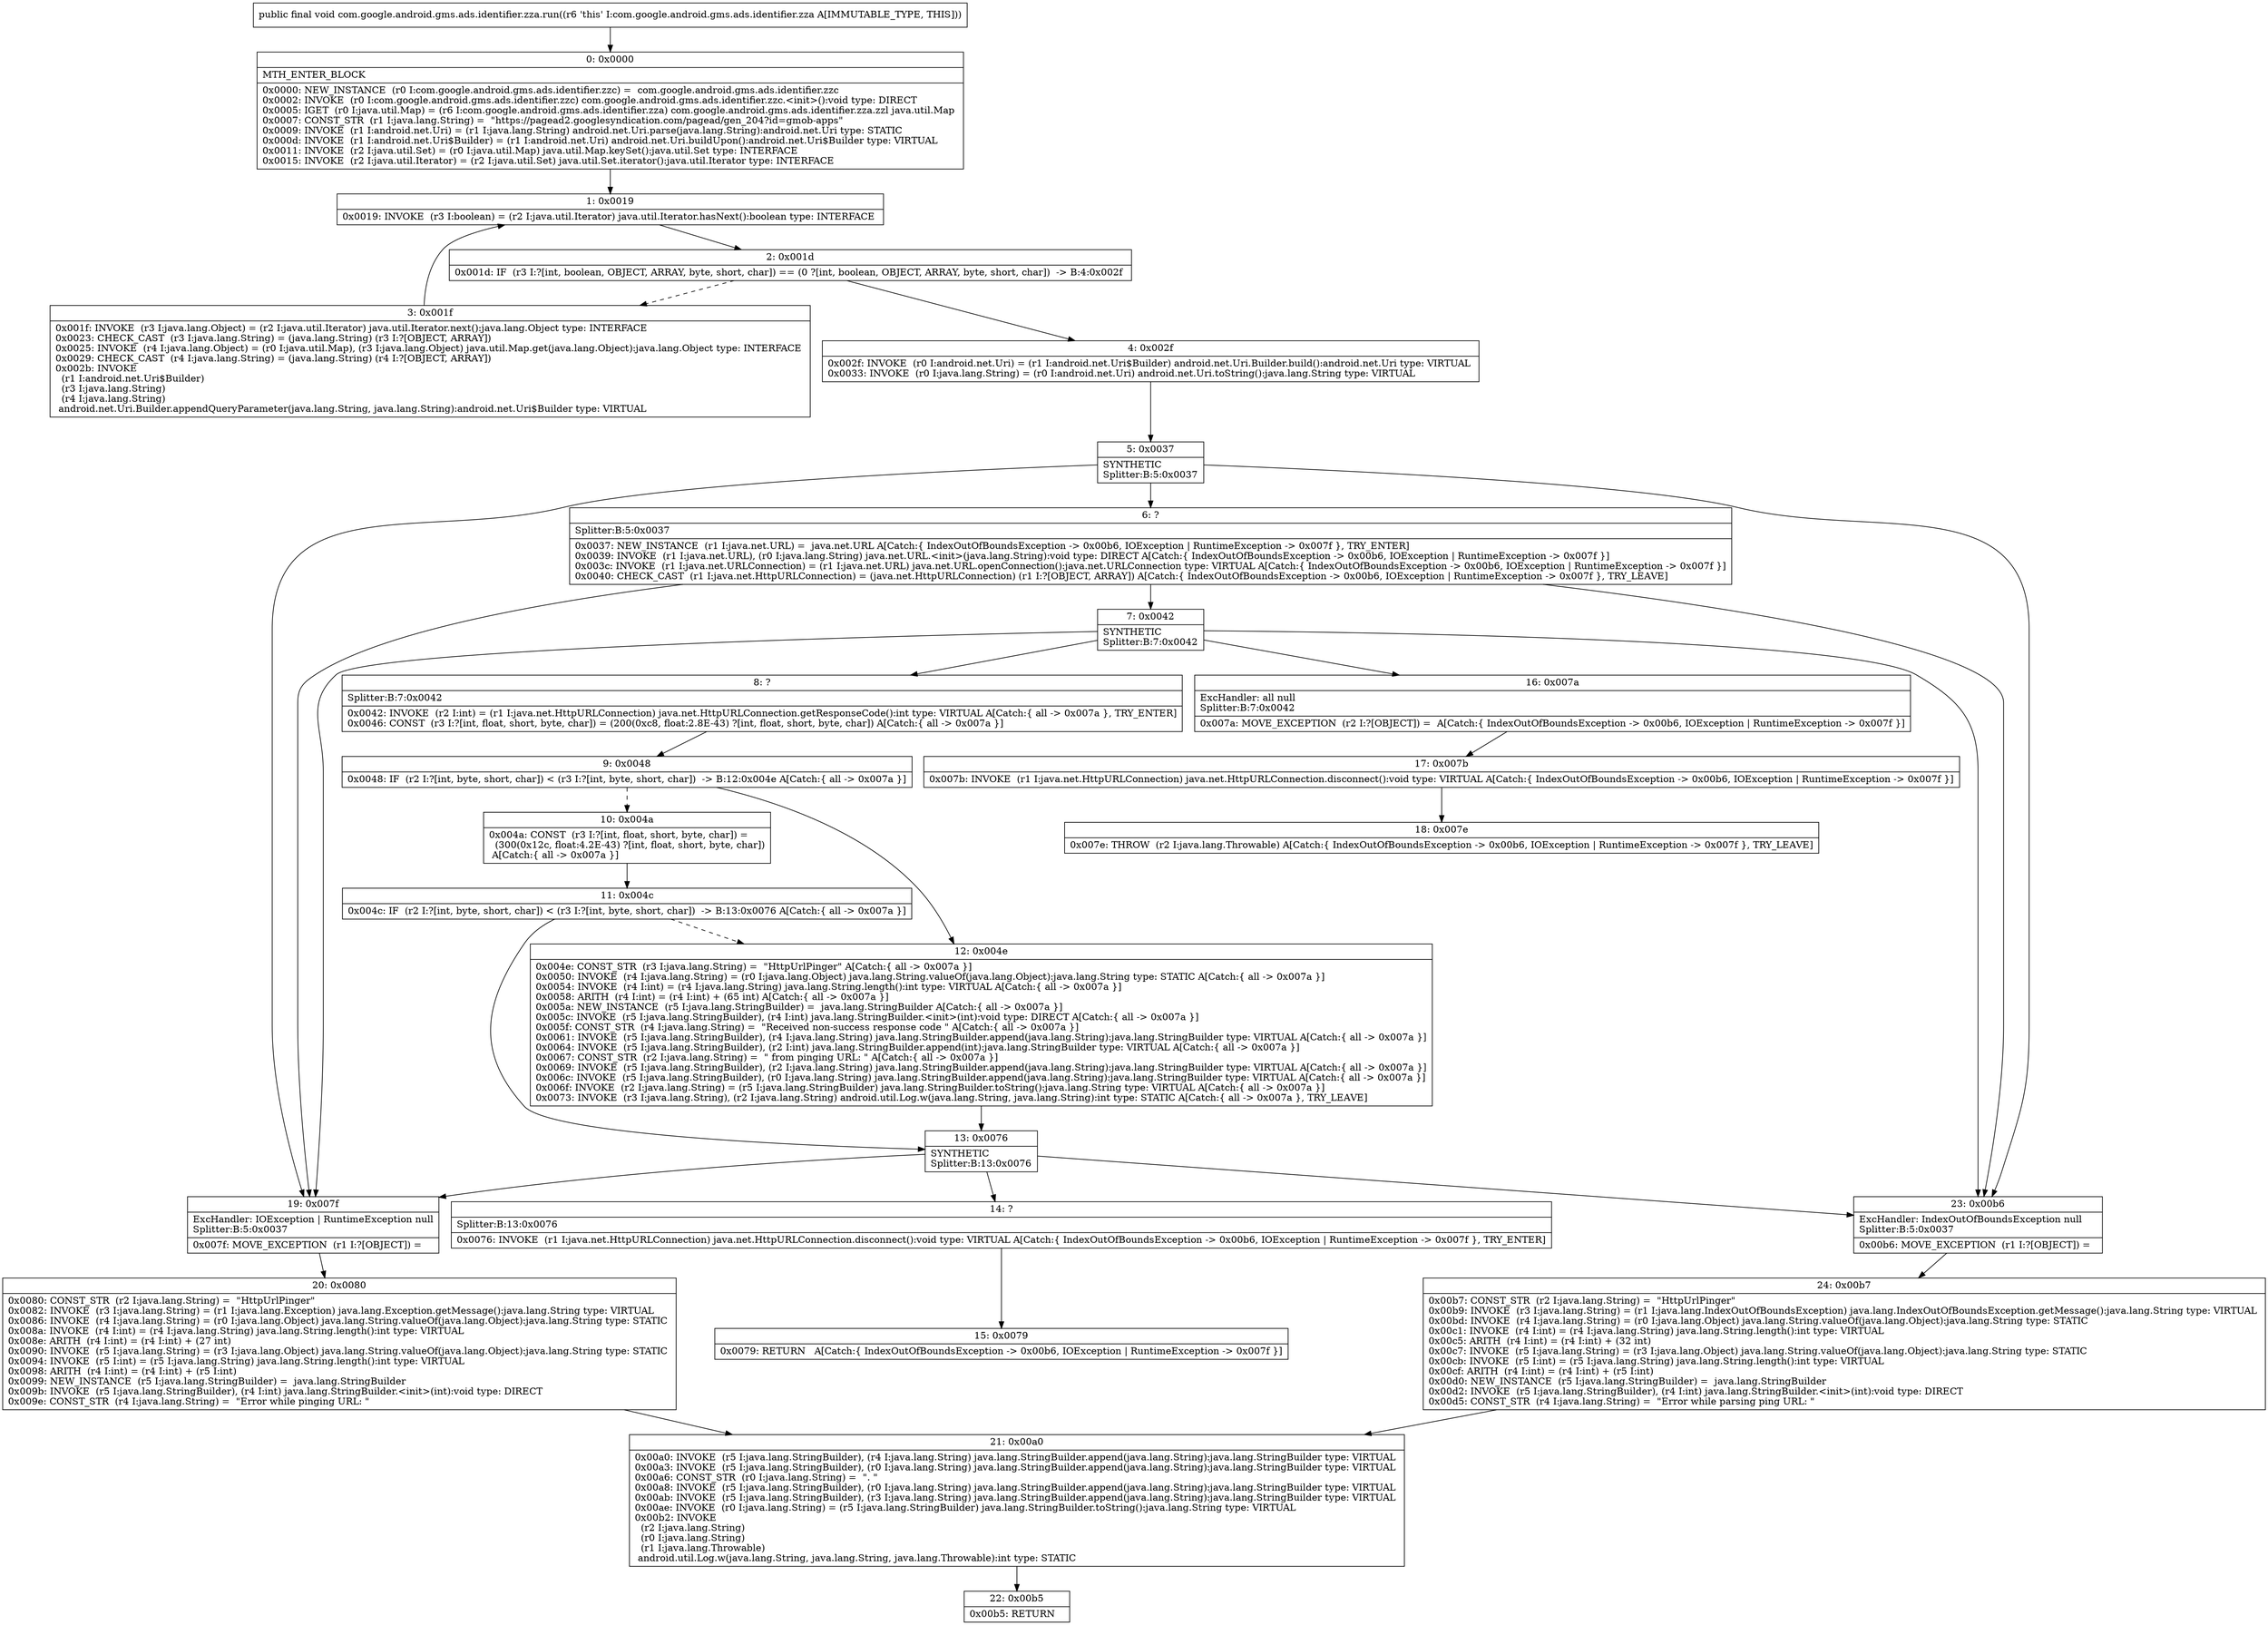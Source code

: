 digraph "CFG forcom.google.android.gms.ads.identifier.zza.run()V" {
Node_0 [shape=record,label="{0\:\ 0x0000|MTH_ENTER_BLOCK\l|0x0000: NEW_INSTANCE  (r0 I:com.google.android.gms.ads.identifier.zzc) =  com.google.android.gms.ads.identifier.zzc \l0x0002: INVOKE  (r0 I:com.google.android.gms.ads.identifier.zzc) com.google.android.gms.ads.identifier.zzc.\<init\>():void type: DIRECT \l0x0005: IGET  (r0 I:java.util.Map) = (r6 I:com.google.android.gms.ads.identifier.zza) com.google.android.gms.ads.identifier.zza.zzl java.util.Map \l0x0007: CONST_STR  (r1 I:java.lang.String) =  \"https:\/\/pagead2.googlesyndication.com\/pagead\/gen_204?id=gmob\-apps\" \l0x0009: INVOKE  (r1 I:android.net.Uri) = (r1 I:java.lang.String) android.net.Uri.parse(java.lang.String):android.net.Uri type: STATIC \l0x000d: INVOKE  (r1 I:android.net.Uri$Builder) = (r1 I:android.net.Uri) android.net.Uri.buildUpon():android.net.Uri$Builder type: VIRTUAL \l0x0011: INVOKE  (r2 I:java.util.Set) = (r0 I:java.util.Map) java.util.Map.keySet():java.util.Set type: INTERFACE \l0x0015: INVOKE  (r2 I:java.util.Iterator) = (r2 I:java.util.Set) java.util.Set.iterator():java.util.Iterator type: INTERFACE \l}"];
Node_1 [shape=record,label="{1\:\ 0x0019|0x0019: INVOKE  (r3 I:boolean) = (r2 I:java.util.Iterator) java.util.Iterator.hasNext():boolean type: INTERFACE \l}"];
Node_2 [shape=record,label="{2\:\ 0x001d|0x001d: IF  (r3 I:?[int, boolean, OBJECT, ARRAY, byte, short, char]) == (0 ?[int, boolean, OBJECT, ARRAY, byte, short, char])  \-\> B:4:0x002f \l}"];
Node_3 [shape=record,label="{3\:\ 0x001f|0x001f: INVOKE  (r3 I:java.lang.Object) = (r2 I:java.util.Iterator) java.util.Iterator.next():java.lang.Object type: INTERFACE \l0x0023: CHECK_CAST  (r3 I:java.lang.String) = (java.lang.String) (r3 I:?[OBJECT, ARRAY]) \l0x0025: INVOKE  (r4 I:java.lang.Object) = (r0 I:java.util.Map), (r3 I:java.lang.Object) java.util.Map.get(java.lang.Object):java.lang.Object type: INTERFACE \l0x0029: CHECK_CAST  (r4 I:java.lang.String) = (java.lang.String) (r4 I:?[OBJECT, ARRAY]) \l0x002b: INVOKE  \l  (r1 I:android.net.Uri$Builder)\l  (r3 I:java.lang.String)\l  (r4 I:java.lang.String)\l android.net.Uri.Builder.appendQueryParameter(java.lang.String, java.lang.String):android.net.Uri$Builder type: VIRTUAL \l}"];
Node_4 [shape=record,label="{4\:\ 0x002f|0x002f: INVOKE  (r0 I:android.net.Uri) = (r1 I:android.net.Uri$Builder) android.net.Uri.Builder.build():android.net.Uri type: VIRTUAL \l0x0033: INVOKE  (r0 I:java.lang.String) = (r0 I:android.net.Uri) android.net.Uri.toString():java.lang.String type: VIRTUAL \l}"];
Node_5 [shape=record,label="{5\:\ 0x0037|SYNTHETIC\lSplitter:B:5:0x0037\l}"];
Node_6 [shape=record,label="{6\:\ ?|Splitter:B:5:0x0037\l|0x0037: NEW_INSTANCE  (r1 I:java.net.URL) =  java.net.URL A[Catch:\{ IndexOutOfBoundsException \-\> 0x00b6, IOException \| RuntimeException \-\> 0x007f \}, TRY_ENTER]\l0x0039: INVOKE  (r1 I:java.net.URL), (r0 I:java.lang.String) java.net.URL.\<init\>(java.lang.String):void type: DIRECT A[Catch:\{ IndexOutOfBoundsException \-\> 0x00b6, IOException \| RuntimeException \-\> 0x007f \}]\l0x003c: INVOKE  (r1 I:java.net.URLConnection) = (r1 I:java.net.URL) java.net.URL.openConnection():java.net.URLConnection type: VIRTUAL A[Catch:\{ IndexOutOfBoundsException \-\> 0x00b6, IOException \| RuntimeException \-\> 0x007f \}]\l0x0040: CHECK_CAST  (r1 I:java.net.HttpURLConnection) = (java.net.HttpURLConnection) (r1 I:?[OBJECT, ARRAY]) A[Catch:\{ IndexOutOfBoundsException \-\> 0x00b6, IOException \| RuntimeException \-\> 0x007f \}, TRY_LEAVE]\l}"];
Node_7 [shape=record,label="{7\:\ 0x0042|SYNTHETIC\lSplitter:B:7:0x0042\l}"];
Node_8 [shape=record,label="{8\:\ ?|Splitter:B:7:0x0042\l|0x0042: INVOKE  (r2 I:int) = (r1 I:java.net.HttpURLConnection) java.net.HttpURLConnection.getResponseCode():int type: VIRTUAL A[Catch:\{ all \-\> 0x007a \}, TRY_ENTER]\l0x0046: CONST  (r3 I:?[int, float, short, byte, char]) = (200(0xc8, float:2.8E\-43) ?[int, float, short, byte, char]) A[Catch:\{ all \-\> 0x007a \}]\l}"];
Node_9 [shape=record,label="{9\:\ 0x0048|0x0048: IF  (r2 I:?[int, byte, short, char]) \< (r3 I:?[int, byte, short, char])  \-\> B:12:0x004e A[Catch:\{ all \-\> 0x007a \}]\l}"];
Node_10 [shape=record,label="{10\:\ 0x004a|0x004a: CONST  (r3 I:?[int, float, short, byte, char]) = \l  (300(0x12c, float:4.2E\-43) ?[int, float, short, byte, char])\l A[Catch:\{ all \-\> 0x007a \}]\l}"];
Node_11 [shape=record,label="{11\:\ 0x004c|0x004c: IF  (r2 I:?[int, byte, short, char]) \< (r3 I:?[int, byte, short, char])  \-\> B:13:0x0076 A[Catch:\{ all \-\> 0x007a \}]\l}"];
Node_12 [shape=record,label="{12\:\ 0x004e|0x004e: CONST_STR  (r3 I:java.lang.String) =  \"HttpUrlPinger\" A[Catch:\{ all \-\> 0x007a \}]\l0x0050: INVOKE  (r4 I:java.lang.String) = (r0 I:java.lang.Object) java.lang.String.valueOf(java.lang.Object):java.lang.String type: STATIC A[Catch:\{ all \-\> 0x007a \}]\l0x0054: INVOKE  (r4 I:int) = (r4 I:java.lang.String) java.lang.String.length():int type: VIRTUAL A[Catch:\{ all \-\> 0x007a \}]\l0x0058: ARITH  (r4 I:int) = (r4 I:int) + (65 int) A[Catch:\{ all \-\> 0x007a \}]\l0x005a: NEW_INSTANCE  (r5 I:java.lang.StringBuilder) =  java.lang.StringBuilder A[Catch:\{ all \-\> 0x007a \}]\l0x005c: INVOKE  (r5 I:java.lang.StringBuilder), (r4 I:int) java.lang.StringBuilder.\<init\>(int):void type: DIRECT A[Catch:\{ all \-\> 0x007a \}]\l0x005f: CONST_STR  (r4 I:java.lang.String) =  \"Received non\-success response code \" A[Catch:\{ all \-\> 0x007a \}]\l0x0061: INVOKE  (r5 I:java.lang.StringBuilder), (r4 I:java.lang.String) java.lang.StringBuilder.append(java.lang.String):java.lang.StringBuilder type: VIRTUAL A[Catch:\{ all \-\> 0x007a \}]\l0x0064: INVOKE  (r5 I:java.lang.StringBuilder), (r2 I:int) java.lang.StringBuilder.append(int):java.lang.StringBuilder type: VIRTUAL A[Catch:\{ all \-\> 0x007a \}]\l0x0067: CONST_STR  (r2 I:java.lang.String) =  \" from pinging URL: \" A[Catch:\{ all \-\> 0x007a \}]\l0x0069: INVOKE  (r5 I:java.lang.StringBuilder), (r2 I:java.lang.String) java.lang.StringBuilder.append(java.lang.String):java.lang.StringBuilder type: VIRTUAL A[Catch:\{ all \-\> 0x007a \}]\l0x006c: INVOKE  (r5 I:java.lang.StringBuilder), (r0 I:java.lang.String) java.lang.StringBuilder.append(java.lang.String):java.lang.StringBuilder type: VIRTUAL A[Catch:\{ all \-\> 0x007a \}]\l0x006f: INVOKE  (r2 I:java.lang.String) = (r5 I:java.lang.StringBuilder) java.lang.StringBuilder.toString():java.lang.String type: VIRTUAL A[Catch:\{ all \-\> 0x007a \}]\l0x0073: INVOKE  (r3 I:java.lang.String), (r2 I:java.lang.String) android.util.Log.w(java.lang.String, java.lang.String):int type: STATIC A[Catch:\{ all \-\> 0x007a \}, TRY_LEAVE]\l}"];
Node_13 [shape=record,label="{13\:\ 0x0076|SYNTHETIC\lSplitter:B:13:0x0076\l}"];
Node_14 [shape=record,label="{14\:\ ?|Splitter:B:13:0x0076\l|0x0076: INVOKE  (r1 I:java.net.HttpURLConnection) java.net.HttpURLConnection.disconnect():void type: VIRTUAL A[Catch:\{ IndexOutOfBoundsException \-\> 0x00b6, IOException \| RuntimeException \-\> 0x007f \}, TRY_ENTER]\l}"];
Node_15 [shape=record,label="{15\:\ 0x0079|0x0079: RETURN   A[Catch:\{ IndexOutOfBoundsException \-\> 0x00b6, IOException \| RuntimeException \-\> 0x007f \}]\l}"];
Node_16 [shape=record,label="{16\:\ 0x007a|ExcHandler: all null\lSplitter:B:7:0x0042\l|0x007a: MOVE_EXCEPTION  (r2 I:?[OBJECT]) =  A[Catch:\{ IndexOutOfBoundsException \-\> 0x00b6, IOException \| RuntimeException \-\> 0x007f \}]\l}"];
Node_17 [shape=record,label="{17\:\ 0x007b|0x007b: INVOKE  (r1 I:java.net.HttpURLConnection) java.net.HttpURLConnection.disconnect():void type: VIRTUAL A[Catch:\{ IndexOutOfBoundsException \-\> 0x00b6, IOException \| RuntimeException \-\> 0x007f \}]\l}"];
Node_18 [shape=record,label="{18\:\ 0x007e|0x007e: THROW  (r2 I:java.lang.Throwable) A[Catch:\{ IndexOutOfBoundsException \-\> 0x00b6, IOException \| RuntimeException \-\> 0x007f \}, TRY_LEAVE]\l}"];
Node_19 [shape=record,label="{19\:\ 0x007f|ExcHandler: IOException \| RuntimeException null\lSplitter:B:5:0x0037\l|0x007f: MOVE_EXCEPTION  (r1 I:?[OBJECT]) =  \l}"];
Node_20 [shape=record,label="{20\:\ 0x0080|0x0080: CONST_STR  (r2 I:java.lang.String) =  \"HttpUrlPinger\" \l0x0082: INVOKE  (r3 I:java.lang.String) = (r1 I:java.lang.Exception) java.lang.Exception.getMessage():java.lang.String type: VIRTUAL \l0x0086: INVOKE  (r4 I:java.lang.String) = (r0 I:java.lang.Object) java.lang.String.valueOf(java.lang.Object):java.lang.String type: STATIC \l0x008a: INVOKE  (r4 I:int) = (r4 I:java.lang.String) java.lang.String.length():int type: VIRTUAL \l0x008e: ARITH  (r4 I:int) = (r4 I:int) + (27 int) \l0x0090: INVOKE  (r5 I:java.lang.String) = (r3 I:java.lang.Object) java.lang.String.valueOf(java.lang.Object):java.lang.String type: STATIC \l0x0094: INVOKE  (r5 I:int) = (r5 I:java.lang.String) java.lang.String.length():int type: VIRTUAL \l0x0098: ARITH  (r4 I:int) = (r4 I:int) + (r5 I:int) \l0x0099: NEW_INSTANCE  (r5 I:java.lang.StringBuilder) =  java.lang.StringBuilder \l0x009b: INVOKE  (r5 I:java.lang.StringBuilder), (r4 I:int) java.lang.StringBuilder.\<init\>(int):void type: DIRECT \l0x009e: CONST_STR  (r4 I:java.lang.String) =  \"Error while pinging URL: \" \l}"];
Node_21 [shape=record,label="{21\:\ 0x00a0|0x00a0: INVOKE  (r5 I:java.lang.StringBuilder), (r4 I:java.lang.String) java.lang.StringBuilder.append(java.lang.String):java.lang.StringBuilder type: VIRTUAL \l0x00a3: INVOKE  (r5 I:java.lang.StringBuilder), (r0 I:java.lang.String) java.lang.StringBuilder.append(java.lang.String):java.lang.StringBuilder type: VIRTUAL \l0x00a6: CONST_STR  (r0 I:java.lang.String) =  \". \" \l0x00a8: INVOKE  (r5 I:java.lang.StringBuilder), (r0 I:java.lang.String) java.lang.StringBuilder.append(java.lang.String):java.lang.StringBuilder type: VIRTUAL \l0x00ab: INVOKE  (r5 I:java.lang.StringBuilder), (r3 I:java.lang.String) java.lang.StringBuilder.append(java.lang.String):java.lang.StringBuilder type: VIRTUAL \l0x00ae: INVOKE  (r0 I:java.lang.String) = (r5 I:java.lang.StringBuilder) java.lang.StringBuilder.toString():java.lang.String type: VIRTUAL \l0x00b2: INVOKE  \l  (r2 I:java.lang.String)\l  (r0 I:java.lang.String)\l  (r1 I:java.lang.Throwable)\l android.util.Log.w(java.lang.String, java.lang.String, java.lang.Throwable):int type: STATIC \l}"];
Node_22 [shape=record,label="{22\:\ 0x00b5|0x00b5: RETURN   \l}"];
Node_23 [shape=record,label="{23\:\ 0x00b6|ExcHandler: IndexOutOfBoundsException null\lSplitter:B:5:0x0037\l|0x00b6: MOVE_EXCEPTION  (r1 I:?[OBJECT]) =  \l}"];
Node_24 [shape=record,label="{24\:\ 0x00b7|0x00b7: CONST_STR  (r2 I:java.lang.String) =  \"HttpUrlPinger\" \l0x00b9: INVOKE  (r3 I:java.lang.String) = (r1 I:java.lang.IndexOutOfBoundsException) java.lang.IndexOutOfBoundsException.getMessage():java.lang.String type: VIRTUAL \l0x00bd: INVOKE  (r4 I:java.lang.String) = (r0 I:java.lang.Object) java.lang.String.valueOf(java.lang.Object):java.lang.String type: STATIC \l0x00c1: INVOKE  (r4 I:int) = (r4 I:java.lang.String) java.lang.String.length():int type: VIRTUAL \l0x00c5: ARITH  (r4 I:int) = (r4 I:int) + (32 int) \l0x00c7: INVOKE  (r5 I:java.lang.String) = (r3 I:java.lang.Object) java.lang.String.valueOf(java.lang.Object):java.lang.String type: STATIC \l0x00cb: INVOKE  (r5 I:int) = (r5 I:java.lang.String) java.lang.String.length():int type: VIRTUAL \l0x00cf: ARITH  (r4 I:int) = (r4 I:int) + (r5 I:int) \l0x00d0: NEW_INSTANCE  (r5 I:java.lang.StringBuilder) =  java.lang.StringBuilder \l0x00d2: INVOKE  (r5 I:java.lang.StringBuilder), (r4 I:int) java.lang.StringBuilder.\<init\>(int):void type: DIRECT \l0x00d5: CONST_STR  (r4 I:java.lang.String) =  \"Error while parsing ping URL: \" \l}"];
MethodNode[shape=record,label="{public final void com.google.android.gms.ads.identifier.zza.run((r6 'this' I:com.google.android.gms.ads.identifier.zza A[IMMUTABLE_TYPE, THIS])) }"];
MethodNode -> Node_0;
Node_0 -> Node_1;
Node_1 -> Node_2;
Node_2 -> Node_3[style=dashed];
Node_2 -> Node_4;
Node_3 -> Node_1;
Node_4 -> Node_5;
Node_5 -> Node_6;
Node_5 -> Node_23;
Node_5 -> Node_19;
Node_6 -> Node_7;
Node_6 -> Node_23;
Node_6 -> Node_19;
Node_7 -> Node_8;
Node_7 -> Node_16;
Node_7 -> Node_23;
Node_7 -> Node_19;
Node_8 -> Node_9;
Node_9 -> Node_10[style=dashed];
Node_9 -> Node_12;
Node_10 -> Node_11;
Node_11 -> Node_12[style=dashed];
Node_11 -> Node_13;
Node_12 -> Node_13;
Node_13 -> Node_14;
Node_13 -> Node_23;
Node_13 -> Node_19;
Node_14 -> Node_15;
Node_16 -> Node_17;
Node_17 -> Node_18;
Node_19 -> Node_20;
Node_20 -> Node_21;
Node_21 -> Node_22;
Node_23 -> Node_24;
Node_24 -> Node_21;
}

